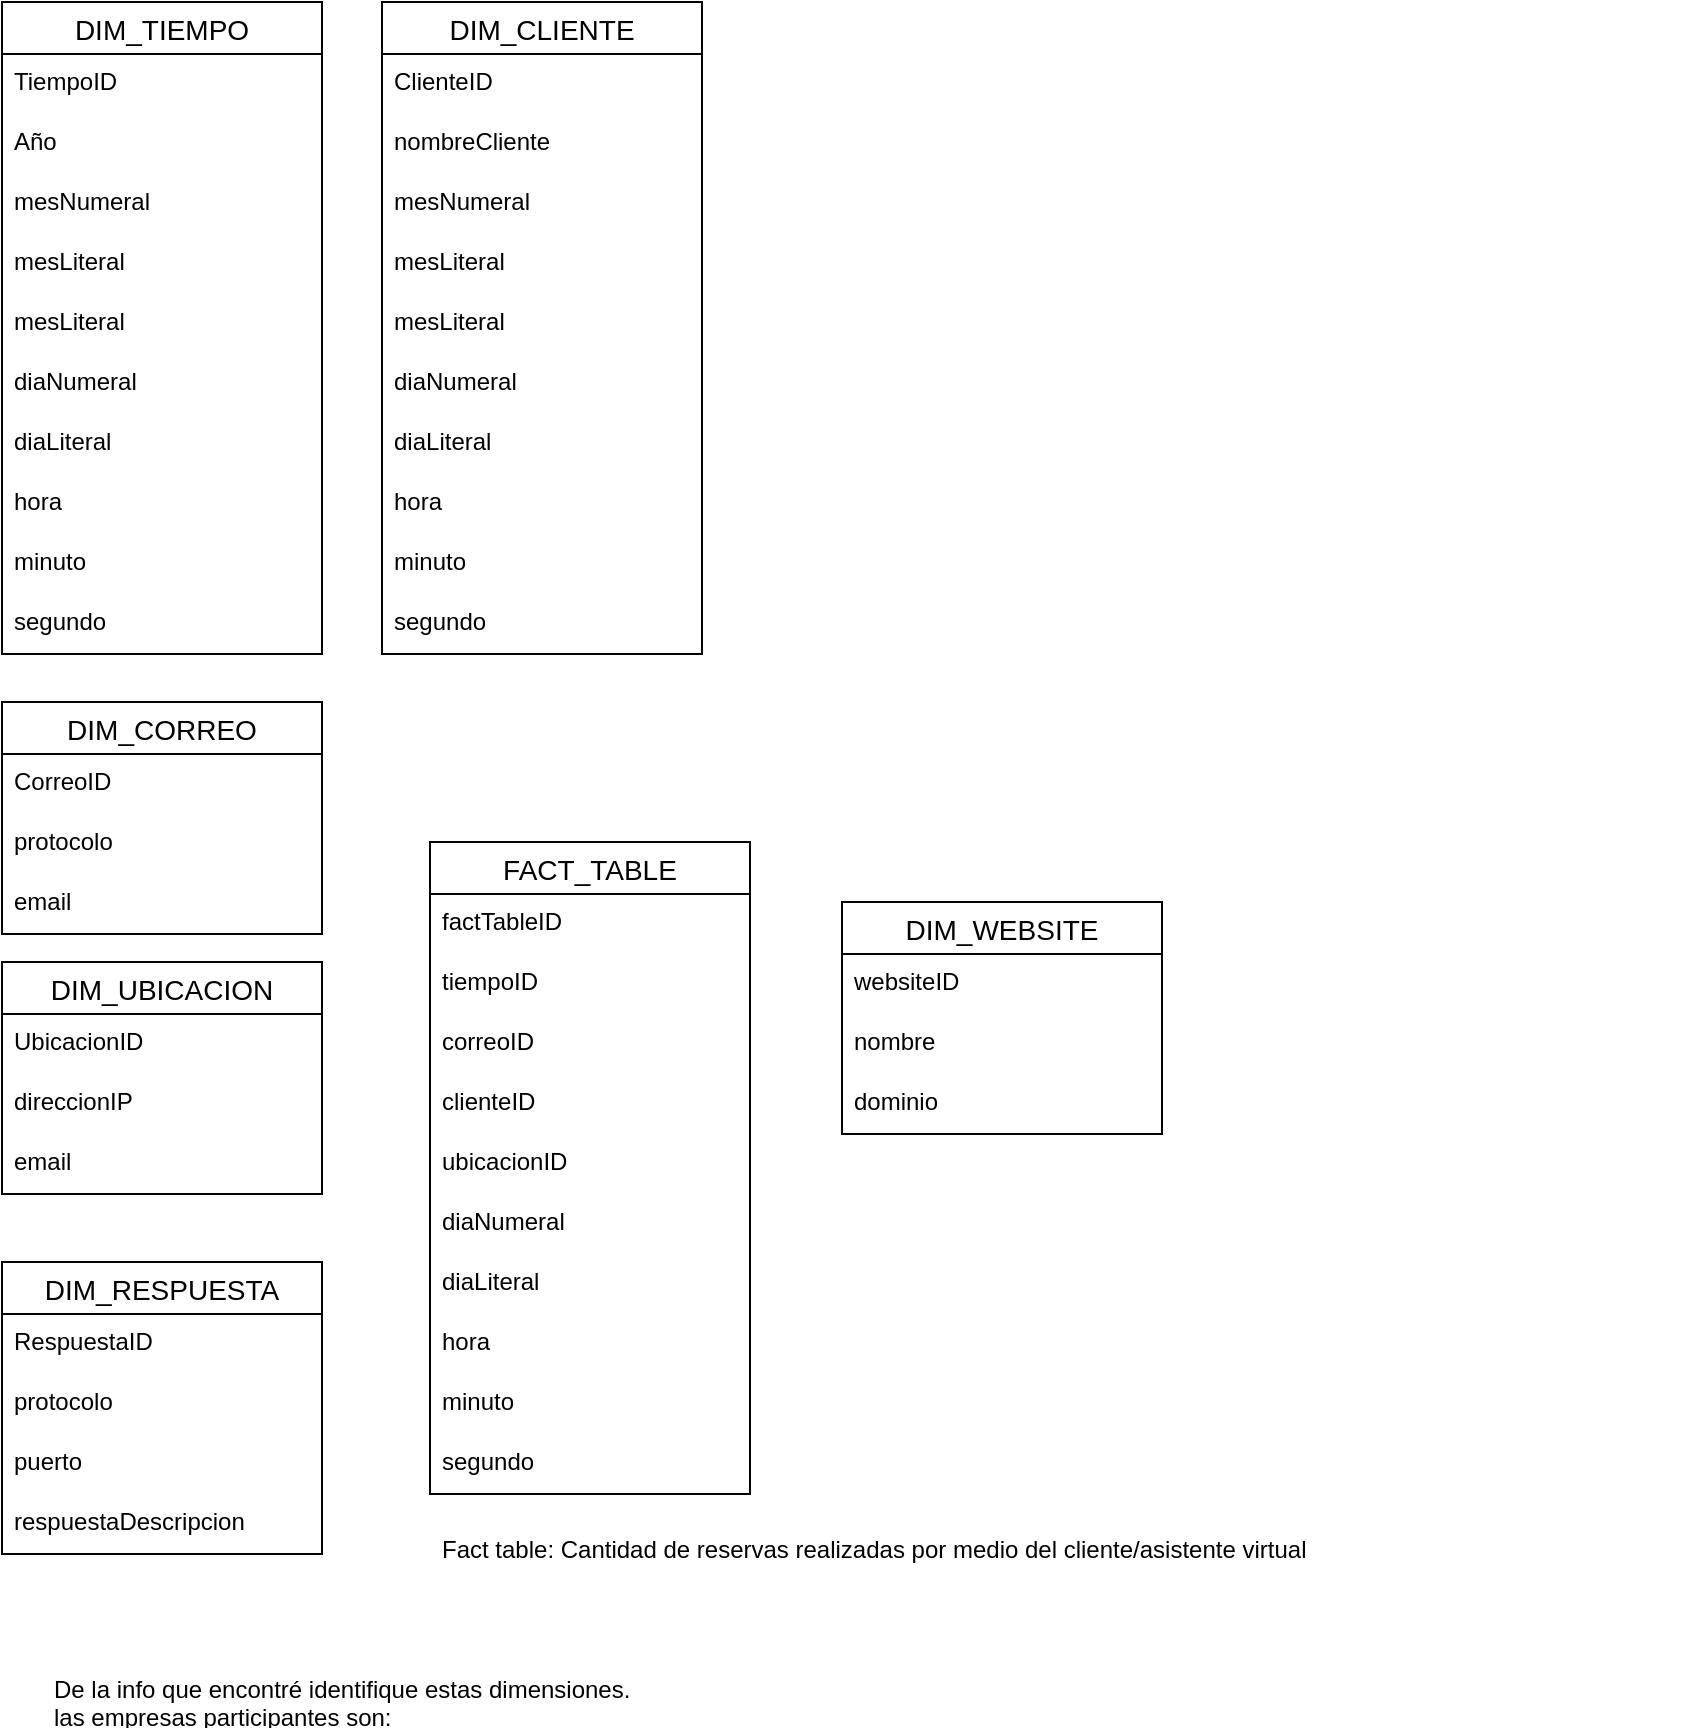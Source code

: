 <mxfile version="22.1.3" type="github">
  <diagram name="DIA tarea12" id="9AhIQGNdbwji21LzpWhO">
    <mxGraphModel dx="1654" dy="792" grid="1" gridSize="10" guides="1" tooltips="1" connect="1" arrows="1" fold="1" page="1" pageScale="1" pageWidth="827" pageHeight="1169" math="0" shadow="0">
      <root>
        <mxCell id="0" />
        <mxCell id="1" parent="0" />
        <mxCell id="1y2yaqVMoUYp_FqvQC07-16" value="DIM_TIEMPO" style="swimlane;fontStyle=0;childLayout=stackLayout;horizontal=1;startSize=26;horizontalStack=0;resizeParent=1;resizeParentMax=0;resizeLast=0;collapsible=1;marginBottom=0;align=center;fontSize=14;" vertex="1" parent="1">
          <mxGeometry x="40" y="10" width="160" height="326" as="geometry" />
        </mxCell>
        <mxCell id="1y2yaqVMoUYp_FqvQC07-20" value="TiempoID" style="text;strokeColor=none;fillColor=none;spacingLeft=4;spacingRight=4;overflow=hidden;rotatable=0;points=[[0,0.5],[1,0.5]];portConstraint=eastwest;fontSize=12;whiteSpace=wrap;html=1;" vertex="1" parent="1y2yaqVMoUYp_FqvQC07-16">
          <mxGeometry y="26" width="160" height="30" as="geometry" />
        </mxCell>
        <mxCell id="1y2yaqVMoUYp_FqvQC07-17" value="Año" style="text;strokeColor=none;fillColor=none;spacingLeft=4;spacingRight=4;overflow=hidden;rotatable=0;points=[[0,0.5],[1,0.5]];portConstraint=eastwest;fontSize=12;whiteSpace=wrap;html=1;" vertex="1" parent="1y2yaqVMoUYp_FqvQC07-16">
          <mxGeometry y="56" width="160" height="30" as="geometry" />
        </mxCell>
        <mxCell id="1y2yaqVMoUYp_FqvQC07-18" value="mesNumeral" style="text;strokeColor=none;fillColor=none;spacingLeft=4;spacingRight=4;overflow=hidden;rotatable=0;points=[[0,0.5],[1,0.5]];portConstraint=eastwest;fontSize=12;whiteSpace=wrap;html=1;" vertex="1" parent="1y2yaqVMoUYp_FqvQC07-16">
          <mxGeometry y="86" width="160" height="30" as="geometry" />
        </mxCell>
        <mxCell id="1y2yaqVMoUYp_FqvQC07-23" value="mesLiteral" style="text;strokeColor=none;fillColor=none;spacingLeft=4;spacingRight=4;overflow=hidden;rotatable=0;points=[[0,0.5],[1,0.5]];portConstraint=eastwest;fontSize=12;whiteSpace=wrap;html=1;" vertex="1" parent="1y2yaqVMoUYp_FqvQC07-16">
          <mxGeometry y="116" width="160" height="30" as="geometry" />
        </mxCell>
        <mxCell id="1y2yaqVMoUYp_FqvQC07-24" value="mesLiteral" style="text;strokeColor=none;fillColor=none;spacingLeft=4;spacingRight=4;overflow=hidden;rotatable=0;points=[[0,0.5],[1,0.5]];portConstraint=eastwest;fontSize=12;whiteSpace=wrap;html=1;" vertex="1" parent="1y2yaqVMoUYp_FqvQC07-16">
          <mxGeometry y="146" width="160" height="30" as="geometry" />
        </mxCell>
        <mxCell id="1y2yaqVMoUYp_FqvQC07-22" value="diaNumeral" style="text;strokeColor=none;fillColor=none;spacingLeft=4;spacingRight=4;overflow=hidden;rotatable=0;points=[[0,0.5],[1,0.5]];portConstraint=eastwest;fontSize=12;whiteSpace=wrap;html=1;" vertex="1" parent="1y2yaqVMoUYp_FqvQC07-16">
          <mxGeometry y="176" width="160" height="30" as="geometry" />
        </mxCell>
        <mxCell id="1y2yaqVMoUYp_FqvQC07-21" value="diaLiteral" style="text;strokeColor=none;fillColor=none;spacingLeft=4;spacingRight=4;overflow=hidden;rotatable=0;points=[[0,0.5],[1,0.5]];portConstraint=eastwest;fontSize=12;whiteSpace=wrap;html=1;" vertex="1" parent="1y2yaqVMoUYp_FqvQC07-16">
          <mxGeometry y="206" width="160" height="30" as="geometry" />
        </mxCell>
        <mxCell id="1y2yaqVMoUYp_FqvQC07-19" value="hora" style="text;strokeColor=none;fillColor=none;spacingLeft=4;spacingRight=4;overflow=hidden;rotatable=0;points=[[0,0.5],[1,0.5]];portConstraint=eastwest;fontSize=12;whiteSpace=wrap;html=1;" vertex="1" parent="1y2yaqVMoUYp_FqvQC07-16">
          <mxGeometry y="236" width="160" height="30" as="geometry" />
        </mxCell>
        <mxCell id="1y2yaqVMoUYp_FqvQC07-26" value="minuto" style="text;strokeColor=none;fillColor=none;spacingLeft=4;spacingRight=4;overflow=hidden;rotatable=0;points=[[0,0.5],[1,0.5]];portConstraint=eastwest;fontSize=12;whiteSpace=wrap;html=1;" vertex="1" parent="1y2yaqVMoUYp_FqvQC07-16">
          <mxGeometry y="266" width="160" height="30" as="geometry" />
        </mxCell>
        <mxCell id="1y2yaqVMoUYp_FqvQC07-25" value="segundo" style="text;strokeColor=none;fillColor=none;spacingLeft=4;spacingRight=4;overflow=hidden;rotatable=0;points=[[0,0.5],[1,0.5]];portConstraint=eastwest;fontSize=12;whiteSpace=wrap;html=1;" vertex="1" parent="1y2yaqVMoUYp_FqvQC07-16">
          <mxGeometry y="296" width="160" height="30" as="geometry" />
        </mxCell>
        <mxCell id="1y2yaqVMoUYp_FqvQC07-28" value="DIM_CLIENTE" style="swimlane;fontStyle=0;childLayout=stackLayout;horizontal=1;startSize=26;horizontalStack=0;resizeParent=1;resizeParentMax=0;resizeLast=0;collapsible=1;marginBottom=0;align=center;fontSize=14;" vertex="1" parent="1">
          <mxGeometry x="230" y="10" width="160" height="326" as="geometry" />
        </mxCell>
        <mxCell id="1y2yaqVMoUYp_FqvQC07-29" value="ClienteID" style="text;strokeColor=none;fillColor=none;spacingLeft=4;spacingRight=4;overflow=hidden;rotatable=0;points=[[0,0.5],[1,0.5]];portConstraint=eastwest;fontSize=12;whiteSpace=wrap;html=1;" vertex="1" parent="1y2yaqVMoUYp_FqvQC07-28">
          <mxGeometry y="26" width="160" height="30" as="geometry" />
        </mxCell>
        <mxCell id="1y2yaqVMoUYp_FqvQC07-30" value="nombreCliente" style="text;strokeColor=none;fillColor=none;spacingLeft=4;spacingRight=4;overflow=hidden;rotatable=0;points=[[0,0.5],[1,0.5]];portConstraint=eastwest;fontSize=12;whiteSpace=wrap;html=1;" vertex="1" parent="1y2yaqVMoUYp_FqvQC07-28">
          <mxGeometry y="56" width="160" height="30" as="geometry" />
        </mxCell>
        <mxCell id="1y2yaqVMoUYp_FqvQC07-31" value="mesNumeral" style="text;strokeColor=none;fillColor=none;spacingLeft=4;spacingRight=4;overflow=hidden;rotatable=0;points=[[0,0.5],[1,0.5]];portConstraint=eastwest;fontSize=12;whiteSpace=wrap;html=1;" vertex="1" parent="1y2yaqVMoUYp_FqvQC07-28">
          <mxGeometry y="86" width="160" height="30" as="geometry" />
        </mxCell>
        <mxCell id="1y2yaqVMoUYp_FqvQC07-32" value="mesLiteral" style="text;strokeColor=none;fillColor=none;spacingLeft=4;spacingRight=4;overflow=hidden;rotatable=0;points=[[0,0.5],[1,0.5]];portConstraint=eastwest;fontSize=12;whiteSpace=wrap;html=1;" vertex="1" parent="1y2yaqVMoUYp_FqvQC07-28">
          <mxGeometry y="116" width="160" height="30" as="geometry" />
        </mxCell>
        <mxCell id="1y2yaqVMoUYp_FqvQC07-33" value="mesLiteral" style="text;strokeColor=none;fillColor=none;spacingLeft=4;spacingRight=4;overflow=hidden;rotatable=0;points=[[0,0.5],[1,0.5]];portConstraint=eastwest;fontSize=12;whiteSpace=wrap;html=1;" vertex="1" parent="1y2yaqVMoUYp_FqvQC07-28">
          <mxGeometry y="146" width="160" height="30" as="geometry" />
        </mxCell>
        <mxCell id="1y2yaqVMoUYp_FqvQC07-34" value="diaNumeral" style="text;strokeColor=none;fillColor=none;spacingLeft=4;spacingRight=4;overflow=hidden;rotatable=0;points=[[0,0.5],[1,0.5]];portConstraint=eastwest;fontSize=12;whiteSpace=wrap;html=1;" vertex="1" parent="1y2yaqVMoUYp_FqvQC07-28">
          <mxGeometry y="176" width="160" height="30" as="geometry" />
        </mxCell>
        <mxCell id="1y2yaqVMoUYp_FqvQC07-35" value="diaLiteral" style="text;strokeColor=none;fillColor=none;spacingLeft=4;spacingRight=4;overflow=hidden;rotatable=0;points=[[0,0.5],[1,0.5]];portConstraint=eastwest;fontSize=12;whiteSpace=wrap;html=1;" vertex="1" parent="1y2yaqVMoUYp_FqvQC07-28">
          <mxGeometry y="206" width="160" height="30" as="geometry" />
        </mxCell>
        <mxCell id="1y2yaqVMoUYp_FqvQC07-36" value="hora" style="text;strokeColor=none;fillColor=none;spacingLeft=4;spacingRight=4;overflow=hidden;rotatable=0;points=[[0,0.5],[1,0.5]];portConstraint=eastwest;fontSize=12;whiteSpace=wrap;html=1;" vertex="1" parent="1y2yaqVMoUYp_FqvQC07-28">
          <mxGeometry y="236" width="160" height="30" as="geometry" />
        </mxCell>
        <mxCell id="1y2yaqVMoUYp_FqvQC07-37" value="minuto" style="text;strokeColor=none;fillColor=none;spacingLeft=4;spacingRight=4;overflow=hidden;rotatable=0;points=[[0,0.5],[1,0.5]];portConstraint=eastwest;fontSize=12;whiteSpace=wrap;html=1;" vertex="1" parent="1y2yaqVMoUYp_FqvQC07-28">
          <mxGeometry y="266" width="160" height="30" as="geometry" />
        </mxCell>
        <mxCell id="1y2yaqVMoUYp_FqvQC07-38" value="segundo" style="text;strokeColor=none;fillColor=none;spacingLeft=4;spacingRight=4;overflow=hidden;rotatable=0;points=[[0,0.5],[1,0.5]];portConstraint=eastwest;fontSize=12;whiteSpace=wrap;html=1;" vertex="1" parent="1y2yaqVMoUYp_FqvQC07-28">
          <mxGeometry y="296" width="160" height="30" as="geometry" />
        </mxCell>
        <mxCell id="1y2yaqVMoUYp_FqvQC07-39" value="DIM_CORREO" style="swimlane;fontStyle=0;childLayout=stackLayout;horizontal=1;startSize=26;horizontalStack=0;resizeParent=1;resizeParentMax=0;resizeLast=0;collapsible=1;marginBottom=0;align=center;fontSize=14;" vertex="1" parent="1">
          <mxGeometry x="40" y="360" width="160" height="116" as="geometry" />
        </mxCell>
        <mxCell id="1y2yaqVMoUYp_FqvQC07-40" value="CorreoID" style="text;strokeColor=none;fillColor=none;spacingLeft=4;spacingRight=4;overflow=hidden;rotatable=0;points=[[0,0.5],[1,0.5]];portConstraint=eastwest;fontSize=12;whiteSpace=wrap;html=1;" vertex="1" parent="1y2yaqVMoUYp_FqvQC07-39">
          <mxGeometry y="26" width="160" height="30" as="geometry" />
        </mxCell>
        <mxCell id="1y2yaqVMoUYp_FqvQC07-41" value="protocolo" style="text;strokeColor=none;fillColor=none;spacingLeft=4;spacingRight=4;overflow=hidden;rotatable=0;points=[[0,0.5],[1,0.5]];portConstraint=eastwest;fontSize=12;whiteSpace=wrap;html=1;" vertex="1" parent="1y2yaqVMoUYp_FqvQC07-39">
          <mxGeometry y="56" width="160" height="30" as="geometry" />
        </mxCell>
        <mxCell id="1y2yaqVMoUYp_FqvQC07-42" value="email" style="text;strokeColor=none;fillColor=none;spacingLeft=4;spacingRight=4;overflow=hidden;rotatable=0;points=[[0,0.5],[1,0.5]];portConstraint=eastwest;fontSize=12;whiteSpace=wrap;html=1;" vertex="1" parent="1y2yaqVMoUYp_FqvQC07-39">
          <mxGeometry y="86" width="160" height="30" as="geometry" />
        </mxCell>
        <mxCell id="1y2yaqVMoUYp_FqvQC07-50" value="FACT_TABLE" style="swimlane;fontStyle=0;childLayout=stackLayout;horizontal=1;startSize=26;horizontalStack=0;resizeParent=1;resizeParentMax=0;resizeLast=0;collapsible=1;marginBottom=0;align=center;fontSize=14;" vertex="1" parent="1">
          <mxGeometry x="254" y="430" width="160" height="326" as="geometry" />
        </mxCell>
        <mxCell id="1y2yaqVMoUYp_FqvQC07-51" value="factTableID" style="text;strokeColor=none;fillColor=none;spacingLeft=4;spacingRight=4;overflow=hidden;rotatable=0;points=[[0,0.5],[1,0.5]];portConstraint=eastwest;fontSize=12;whiteSpace=wrap;html=1;" vertex="1" parent="1y2yaqVMoUYp_FqvQC07-50">
          <mxGeometry y="26" width="160" height="30" as="geometry" />
        </mxCell>
        <mxCell id="1y2yaqVMoUYp_FqvQC07-52" value="tiempoID" style="text;strokeColor=none;fillColor=none;spacingLeft=4;spacingRight=4;overflow=hidden;rotatable=0;points=[[0,0.5],[1,0.5]];portConstraint=eastwest;fontSize=12;whiteSpace=wrap;html=1;" vertex="1" parent="1y2yaqVMoUYp_FqvQC07-50">
          <mxGeometry y="56" width="160" height="30" as="geometry" />
        </mxCell>
        <mxCell id="1y2yaqVMoUYp_FqvQC07-53" value="correoID" style="text;strokeColor=none;fillColor=none;spacingLeft=4;spacingRight=4;overflow=hidden;rotatable=0;points=[[0,0.5],[1,0.5]];portConstraint=eastwest;fontSize=12;whiteSpace=wrap;html=1;" vertex="1" parent="1y2yaqVMoUYp_FqvQC07-50">
          <mxGeometry y="86" width="160" height="30" as="geometry" />
        </mxCell>
        <mxCell id="1y2yaqVMoUYp_FqvQC07-54" value="clienteID" style="text;strokeColor=none;fillColor=none;spacingLeft=4;spacingRight=4;overflow=hidden;rotatable=0;points=[[0,0.5],[1,0.5]];portConstraint=eastwest;fontSize=12;whiteSpace=wrap;html=1;" vertex="1" parent="1y2yaqVMoUYp_FqvQC07-50">
          <mxGeometry y="116" width="160" height="30" as="geometry" />
        </mxCell>
        <mxCell id="1y2yaqVMoUYp_FqvQC07-55" value="ubicacionID" style="text;strokeColor=none;fillColor=none;spacingLeft=4;spacingRight=4;overflow=hidden;rotatable=0;points=[[0,0.5],[1,0.5]];portConstraint=eastwest;fontSize=12;whiteSpace=wrap;html=1;" vertex="1" parent="1y2yaqVMoUYp_FqvQC07-50">
          <mxGeometry y="146" width="160" height="30" as="geometry" />
        </mxCell>
        <mxCell id="1y2yaqVMoUYp_FqvQC07-56" value="diaNumeral" style="text;strokeColor=none;fillColor=none;spacingLeft=4;spacingRight=4;overflow=hidden;rotatable=0;points=[[0,0.5],[1,0.5]];portConstraint=eastwest;fontSize=12;whiteSpace=wrap;html=1;" vertex="1" parent="1y2yaqVMoUYp_FqvQC07-50">
          <mxGeometry y="176" width="160" height="30" as="geometry" />
        </mxCell>
        <mxCell id="1y2yaqVMoUYp_FqvQC07-57" value="diaLiteral" style="text;strokeColor=none;fillColor=none;spacingLeft=4;spacingRight=4;overflow=hidden;rotatable=0;points=[[0,0.5],[1,0.5]];portConstraint=eastwest;fontSize=12;whiteSpace=wrap;html=1;" vertex="1" parent="1y2yaqVMoUYp_FqvQC07-50">
          <mxGeometry y="206" width="160" height="30" as="geometry" />
        </mxCell>
        <mxCell id="1y2yaqVMoUYp_FqvQC07-58" value="hora" style="text;strokeColor=none;fillColor=none;spacingLeft=4;spacingRight=4;overflow=hidden;rotatable=0;points=[[0,0.5],[1,0.5]];portConstraint=eastwest;fontSize=12;whiteSpace=wrap;html=1;" vertex="1" parent="1y2yaqVMoUYp_FqvQC07-50">
          <mxGeometry y="236" width="160" height="30" as="geometry" />
        </mxCell>
        <mxCell id="1y2yaqVMoUYp_FqvQC07-59" value="minuto" style="text;strokeColor=none;fillColor=none;spacingLeft=4;spacingRight=4;overflow=hidden;rotatable=0;points=[[0,0.5],[1,0.5]];portConstraint=eastwest;fontSize=12;whiteSpace=wrap;html=1;" vertex="1" parent="1y2yaqVMoUYp_FqvQC07-50">
          <mxGeometry y="266" width="160" height="30" as="geometry" />
        </mxCell>
        <mxCell id="1y2yaqVMoUYp_FqvQC07-60" value="segundo" style="text;strokeColor=none;fillColor=none;spacingLeft=4;spacingRight=4;overflow=hidden;rotatable=0;points=[[0,0.5],[1,0.5]];portConstraint=eastwest;fontSize=12;whiteSpace=wrap;html=1;" vertex="1" parent="1y2yaqVMoUYp_FqvQC07-50">
          <mxGeometry y="296" width="160" height="30" as="geometry" />
        </mxCell>
        <mxCell id="1y2yaqVMoUYp_FqvQC07-61" value="DIM_UBICACION" style="swimlane;fontStyle=0;childLayout=stackLayout;horizontal=1;startSize=26;horizontalStack=0;resizeParent=1;resizeParentMax=0;resizeLast=0;collapsible=1;marginBottom=0;align=center;fontSize=14;" vertex="1" parent="1">
          <mxGeometry x="40" y="490" width="160" height="116" as="geometry" />
        </mxCell>
        <mxCell id="1y2yaqVMoUYp_FqvQC07-62" value="UbicacionID" style="text;strokeColor=none;fillColor=none;spacingLeft=4;spacingRight=4;overflow=hidden;rotatable=0;points=[[0,0.5],[1,0.5]];portConstraint=eastwest;fontSize=12;whiteSpace=wrap;html=1;" vertex="1" parent="1y2yaqVMoUYp_FqvQC07-61">
          <mxGeometry y="26" width="160" height="30" as="geometry" />
        </mxCell>
        <mxCell id="1y2yaqVMoUYp_FqvQC07-63" value="direccionIP" style="text;strokeColor=none;fillColor=none;spacingLeft=4;spacingRight=4;overflow=hidden;rotatable=0;points=[[0,0.5],[1,0.5]];portConstraint=eastwest;fontSize=12;whiteSpace=wrap;html=1;" vertex="1" parent="1y2yaqVMoUYp_FqvQC07-61">
          <mxGeometry y="56" width="160" height="30" as="geometry" />
        </mxCell>
        <mxCell id="1y2yaqVMoUYp_FqvQC07-64" value="email" style="text;strokeColor=none;fillColor=none;spacingLeft=4;spacingRight=4;overflow=hidden;rotatable=0;points=[[0,0.5],[1,0.5]];portConstraint=eastwest;fontSize=12;whiteSpace=wrap;html=1;" vertex="1" parent="1y2yaqVMoUYp_FqvQC07-61">
          <mxGeometry y="86" width="160" height="30" as="geometry" />
        </mxCell>
        <mxCell id="1y2yaqVMoUYp_FqvQC07-65" value="DIM_WEBSITE" style="swimlane;fontStyle=0;childLayout=stackLayout;horizontal=1;startSize=26;horizontalStack=0;resizeParent=1;resizeParentMax=0;resizeLast=0;collapsible=1;marginBottom=0;align=center;fontSize=14;" vertex="1" parent="1">
          <mxGeometry x="460" y="460" width="160" height="116" as="geometry" />
        </mxCell>
        <mxCell id="1y2yaqVMoUYp_FqvQC07-66" value="websiteID" style="text;strokeColor=none;fillColor=none;spacingLeft=4;spacingRight=4;overflow=hidden;rotatable=0;points=[[0,0.5],[1,0.5]];portConstraint=eastwest;fontSize=12;whiteSpace=wrap;html=1;" vertex="1" parent="1y2yaqVMoUYp_FqvQC07-65">
          <mxGeometry y="26" width="160" height="30" as="geometry" />
        </mxCell>
        <mxCell id="1y2yaqVMoUYp_FqvQC07-67" value="nombre" style="text;strokeColor=none;fillColor=none;spacingLeft=4;spacingRight=4;overflow=hidden;rotatable=0;points=[[0,0.5],[1,0.5]];portConstraint=eastwest;fontSize=12;whiteSpace=wrap;html=1;" vertex="1" parent="1y2yaqVMoUYp_FqvQC07-65">
          <mxGeometry y="56" width="160" height="30" as="geometry" />
        </mxCell>
        <mxCell id="1y2yaqVMoUYp_FqvQC07-68" value="dominio" style="text;strokeColor=none;fillColor=none;spacingLeft=4;spacingRight=4;overflow=hidden;rotatable=0;points=[[0,0.5],[1,0.5]];portConstraint=eastwest;fontSize=12;whiteSpace=wrap;html=1;" vertex="1" parent="1y2yaqVMoUYp_FqvQC07-65">
          <mxGeometry y="86" width="160" height="30" as="geometry" />
        </mxCell>
        <mxCell id="1y2yaqVMoUYp_FqvQC07-69" value="DIM_RESPUESTA" style="swimlane;fontStyle=0;childLayout=stackLayout;horizontal=1;startSize=26;horizontalStack=0;resizeParent=1;resizeParentMax=0;resizeLast=0;collapsible=1;marginBottom=0;align=center;fontSize=14;" vertex="1" parent="1">
          <mxGeometry x="40" y="640" width="160" height="146" as="geometry" />
        </mxCell>
        <mxCell id="1y2yaqVMoUYp_FqvQC07-70" value="RespuestaID" style="text;strokeColor=none;fillColor=none;spacingLeft=4;spacingRight=4;overflow=hidden;rotatable=0;points=[[0,0.5],[1,0.5]];portConstraint=eastwest;fontSize=12;whiteSpace=wrap;html=1;" vertex="1" parent="1y2yaqVMoUYp_FqvQC07-69">
          <mxGeometry y="26" width="160" height="30" as="geometry" />
        </mxCell>
        <mxCell id="1y2yaqVMoUYp_FqvQC07-73" value="protocolo" style="text;strokeColor=none;fillColor=none;spacingLeft=4;spacingRight=4;overflow=hidden;rotatable=0;points=[[0,0.5],[1,0.5]];portConstraint=eastwest;fontSize=12;whiteSpace=wrap;html=1;" vertex="1" parent="1y2yaqVMoUYp_FqvQC07-69">
          <mxGeometry y="56" width="160" height="30" as="geometry" />
        </mxCell>
        <mxCell id="1y2yaqVMoUYp_FqvQC07-71" value="puerto" style="text;strokeColor=none;fillColor=none;spacingLeft=4;spacingRight=4;overflow=hidden;rotatable=0;points=[[0,0.5],[1,0.5]];portConstraint=eastwest;fontSize=12;whiteSpace=wrap;html=1;" vertex="1" parent="1y2yaqVMoUYp_FqvQC07-69">
          <mxGeometry y="86" width="160" height="30" as="geometry" />
        </mxCell>
        <mxCell id="1y2yaqVMoUYp_FqvQC07-72" value="respuestaDescripcion" style="text;strokeColor=none;fillColor=none;spacingLeft=4;spacingRight=4;overflow=hidden;rotatable=0;points=[[0,0.5],[1,0.5]];portConstraint=eastwest;fontSize=12;whiteSpace=wrap;html=1;" vertex="1" parent="1y2yaqVMoUYp_FqvQC07-69">
          <mxGeometry y="116" width="160" height="30" as="geometry" />
        </mxCell>
        <mxCell id="1y2yaqVMoUYp_FqvQC07-74" value="De la info que encontré identifique estas dimensiones.&lt;br&gt;las empresas participantes son:&lt;br&gt;- industrias venado&lt;br&gt;- metrocity&lt;br&gt;- laboratorio ifa/ifsa&lt;br&gt;-&amp;nbsp;" style="text;strokeColor=none;fillColor=none;spacingLeft=4;spacingRight=4;overflow=hidden;rotatable=0;points=[[0,0.5],[1,0.5]];portConstraint=eastwest;fontSize=12;whiteSpace=wrap;html=1;" vertex="1" parent="1">
          <mxGeometry x="60" y="840" width="630" height="30" as="geometry" />
        </mxCell>
        <mxCell id="1y2yaqVMoUYp_FqvQC07-75" value="Fact table: Cantidad de reservas realizadas por medio del cliente/asistente virtual" style="text;strokeColor=none;fillColor=none;spacingLeft=4;spacingRight=4;overflow=hidden;rotatable=0;points=[[0,0.5],[1,0.5]];portConstraint=eastwest;fontSize=12;whiteSpace=wrap;html=1;" vertex="1" parent="1">
          <mxGeometry x="254" y="770" width="630" height="30" as="geometry" />
        </mxCell>
      </root>
    </mxGraphModel>
  </diagram>
</mxfile>
